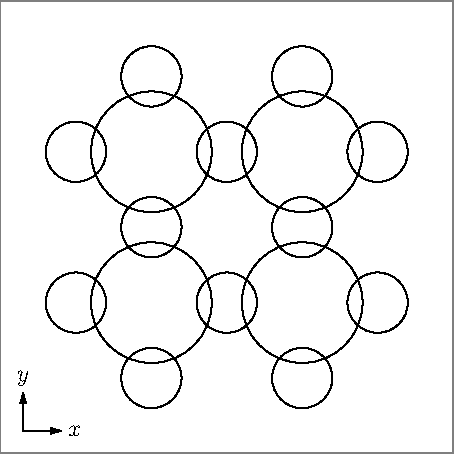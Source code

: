 size (8cm);
draw (scale (3) * unitsquare, grey);

for (int i = 0; i < 2; ++i) {
	for (int j = 0; j < 2; ++j) draw (circle ((i + 1, j + 1), 0.4));
	for (int j = 0; j < 3; ++j) {
		draw (circle ((i + 1, j + 0.5), 0.2));
		draw (circle ((j + 0.5, i + 1), 0.2));
	}
}

draw ((0.15, 0.15) -- (0.15, 0.4), EndArrow (5));
draw ((0.15, 0.15) -- (0.4, 0.15), EndArrow (5));
label ("$x$", (0.4, 0.15), E);
label ("$y$", (0.15, 0.4), N);

